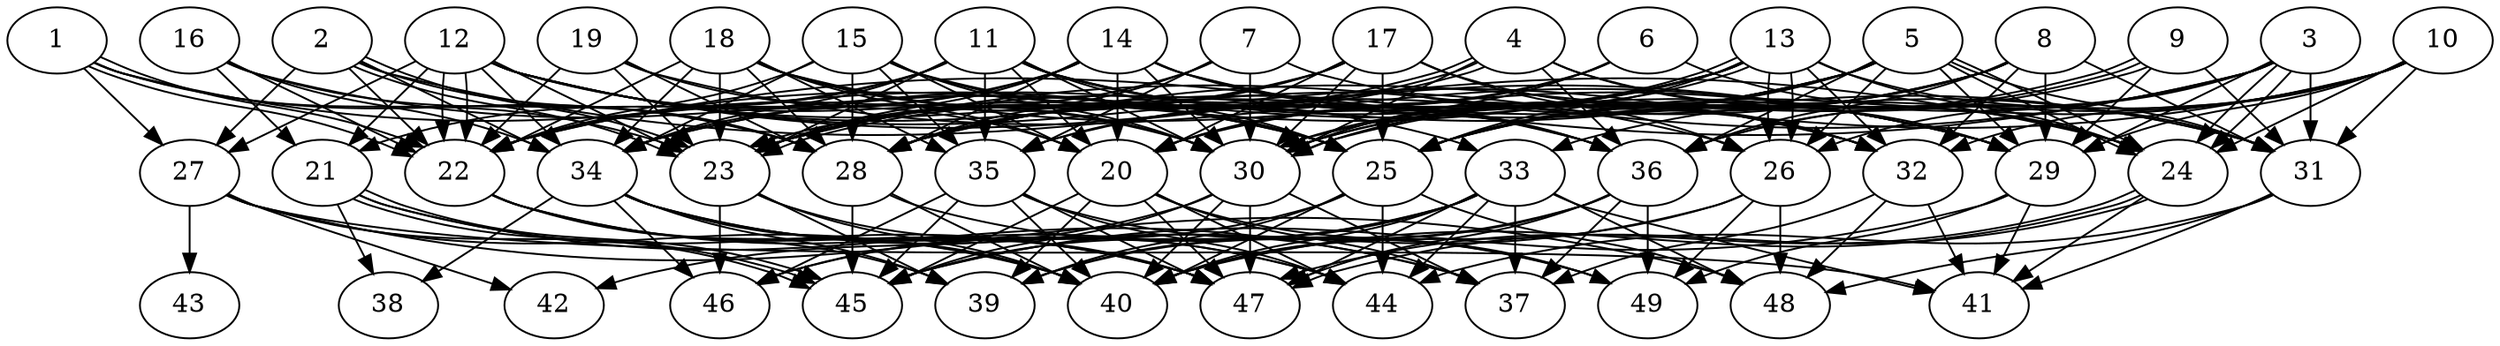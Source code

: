 // DAG (tier=3-complex, mode=compute, n=49, ccr=0.452, fat=0.737, density=0.751, regular=0.395, jump=0.332, mindata=1048576, maxdata=16777216)
// DAG automatically generated by daggen at Sun Aug 24 16:33:34 2025
// /home/ermia/Project/Environments/daggen/bin/daggen --dot --ccr 0.452 --fat 0.737 --regular 0.395 --density 0.751 --jump 0.332 --mindata 1048576 --maxdata 16777216 -n 49 
digraph G {
  1 [size="337295679055112192", alpha="0.19", expect_size="168647839527556096"]
  1 -> 22 [size ="298476948684800"]
  1 -> 22 [size ="298476948684800"]
  1 -> 23 [size ="298476948684800"]
  1 -> 25 [size ="298476948684800"]
  1 -> 27 [size ="298476948684800"]
  1 -> 28 [size ="298476948684800"]
  2 [size="33438238946788856", alpha="0.05", expect_size="16719119473394428"]
  2 -> 22 [size ="13338901741568"]
  2 -> 23 [size ="13338901741568"]
  2 -> 23 [size ="13338901741568"]
  2 -> 24 [size ="13338901741568"]
  2 -> 27 [size ="13338901741568"]
  2 -> 28 [size ="13338901741568"]
  2 -> 34 [size ="13338901741568"]
  3 [size="41316031895818192", alpha="0.09", expect_size="20658015947909096"]
  3 -> 22 [size ="669997860913152"]
  3 -> 23 [size ="669997860913152"]
  3 -> 24 [size ="669997860913152"]
  3 -> 24 [size ="669997860913152"]
  3 -> 25 [size ="669997860913152"]
  3 -> 26 [size ="669997860913152"]
  3 -> 29 [size ="669997860913152"]
  3 -> 31 [size ="669997860913152"]
  3 -> 36 [size ="669997860913152"]
  4 [size="301529523485784960", alpha="0.15", expect_size="150764761742892480"]
  4 -> 23 [size ="181304670814208"]
  4 -> 23 [size ="181304670814208"]
  4 -> 24 [size ="181304670814208"]
  4 -> 28 [size ="181304670814208"]
  4 -> 29 [size ="181304670814208"]
  4 -> 30 [size ="181304670814208"]
  4 -> 36 [size ="181304670814208"]
  5 [size="100882126550970576", alpha="0.11", expect_size="50441063275485288"]
  5 -> 23 [size ="57363188940800"]
  5 -> 24 [size ="57363188940800"]
  5 -> 24 [size ="57363188940800"]
  5 -> 25 [size ="57363188940800"]
  5 -> 26 [size ="57363188940800"]
  5 -> 28 [size ="57363188940800"]
  5 -> 29 [size ="57363188940800"]
  5 -> 30 [size ="57363188940800"]
  5 -> 31 [size ="57363188940800"]
  5 -> 34 [size ="57363188940800"]
  5 -> 36 [size ="57363188940800"]
  6 [size="1347541381847172", alpha="0.13", expect_size="673770690923586"]
  6 -> 20 [size ="98748688498688"]
  6 -> 24 [size ="98748688498688"]
  6 -> 30 [size ="98748688498688"]
  6 -> 35 [size ="98748688498688"]
  7 [size="23094776879836480", alpha="0.07", expect_size="11547388439918240"]
  7 -> 23 [size ="10485122465792"]
  7 -> 28 [size ="10485122465792"]
  7 -> 30 [size ="10485122465792"]
  7 -> 31 [size ="10485122465792"]
  7 -> 35 [size ="10485122465792"]
  8 [size="14167848991494088", alpha="0.16", expect_size="7083924495747044"]
  8 -> 20 [size ="573998756790272"]
  8 -> 25 [size ="573998756790272"]
  8 -> 29 [size ="573998756790272"]
  8 -> 30 [size ="573998756790272"]
  8 -> 31 [size ="573998756790272"]
  8 -> 32 [size ="573998756790272"]
  8 -> 35 [size ="573998756790272"]
  8 -> 36 [size ="573998756790272"]
  9 [size="27899156419936952", alpha="0.12", expect_size="13949578209968476"]
  9 -> 25 [size ="886494671667200"]
  9 -> 29 [size ="886494671667200"]
  9 -> 30 [size ="886494671667200"]
  9 -> 30 [size ="886494671667200"]
  9 -> 31 [size ="886494671667200"]
  10 [size="21908441191285652", alpha="0.18", expect_size="10954220595642826"]
  10 -> 24 [size ="392695604314112"]
  10 -> 25 [size ="392695604314112"]
  10 -> 28 [size ="392695604314112"]
  10 -> 29 [size ="392695604314112"]
  10 -> 31 [size ="392695604314112"]
  10 -> 32 [size ="392695604314112"]
  10 -> 33 [size ="392695604314112"]
  10 -> 36 [size ="392695604314112"]
  11 [size="31885134558452596", alpha="0.01", expect_size="15942567279226298"]
  11 -> 20 [size ="1526786055733248"]
  11 -> 21 [size ="1526786055733248"]
  11 -> 22 [size ="1526786055733248"]
  11 -> 23 [size ="1526786055733248"]
  11 -> 25 [size ="1526786055733248"]
  11 -> 29 [size ="1526786055733248"]
  11 -> 30 [size ="1526786055733248"]
  11 -> 32 [size ="1526786055733248"]
  11 -> 34 [size ="1526786055733248"]
  11 -> 35 [size ="1526786055733248"]
  11 -> 36 [size ="1526786055733248"]
  12 [size="14138054589249014", alpha="0.17", expect_size="7069027294624507"]
  12 -> 21 [size ="1341305074483200"]
  12 -> 22 [size ="1341305074483200"]
  12 -> 22 [size ="1341305074483200"]
  12 -> 23 [size ="1341305074483200"]
  12 -> 25 [size ="1341305074483200"]
  12 -> 26 [size ="1341305074483200"]
  12 -> 27 [size ="1341305074483200"]
  12 -> 29 [size ="1341305074483200"]
  12 -> 30 [size ="1341305074483200"]
  12 -> 32 [size ="1341305074483200"]
  12 -> 34 [size ="1341305074483200"]
  12 -> 36 [size ="1341305074483200"]
  13 [size="1360511011111424753664", alpha="0.16", expect_size="680255505555712376832"]
  13 -> 20 [size ="982256009084928"]
  13 -> 22 [size ="982256009084928"]
  13 -> 24 [size ="982256009084928"]
  13 -> 25 [size ="982256009084928"]
  13 -> 26 [size ="982256009084928"]
  13 -> 26 [size ="982256009084928"]
  13 -> 28 [size ="982256009084928"]
  13 -> 30 [size ="982256009084928"]
  13 -> 30 [size ="982256009084928"]
  13 -> 31 [size ="982256009084928"]
  13 -> 32 [size ="982256009084928"]
  13 -> 34 [size ="982256009084928"]
  14 [size="4368552175903409664", alpha="0.16", expect_size="2184276087951704832"]
  14 -> 20 [size ="1498400214220800"]
  14 -> 22 [size ="1498400214220800"]
  14 -> 23 [size ="1498400214220800"]
  14 -> 28 [size ="1498400214220800"]
  14 -> 30 [size ="1498400214220800"]
  14 -> 31 [size ="1498400214220800"]
  14 -> 32 [size ="1498400214220800"]
  14 -> 34 [size ="1498400214220800"]
  14 -> 36 [size ="1498400214220800"]
  15 [size="2441614685372416000000", alpha="0.05", expect_size="1220807342686208000000"]
  15 -> 20 [size ="1450579066880000"]
  15 -> 22 [size ="1450579066880000"]
  15 -> 25 [size ="1450579066880000"]
  15 -> 28 [size ="1450579066880000"]
  15 -> 30 [size ="1450579066880000"]
  15 -> 34 [size ="1450579066880000"]
  15 -> 35 [size ="1450579066880000"]
  15 -> 36 [size ="1450579066880000"]
  16 [size="13131347419230336", alpha="0.02", expect_size="6565673709615168"]
  16 -> 21 [size ="629689987104768"]
  16 -> 22 [size ="629689987104768"]
  16 -> 25 [size ="629689987104768"]
  16 -> 28 [size ="629689987104768"]
  16 -> 34 [size ="629689987104768"]
  17 [size="53509422095384552", alpha="0.01", expect_size="26754711047692276"]
  17 -> 20 [size ="1012623843786752"]
  17 -> 22 [size ="1012623843786752"]
  17 -> 23 [size ="1012623843786752"]
  17 -> 25 [size ="1012623843786752"]
  17 -> 26 [size ="1012623843786752"]
  17 -> 28 [size ="1012623843786752"]
  17 -> 30 [size ="1012623843786752"]
  17 -> 32 [size ="1012623843786752"]
  18 [size="2008743329863585280", alpha="0.09", expect_size="1004371664931792640"]
  18 -> 20 [size ="1028166860668928"]
  18 -> 22 [size ="1028166860668928"]
  18 -> 23 [size ="1028166860668928"]
  18 -> 28 [size ="1028166860668928"]
  18 -> 29 [size ="1028166860668928"]
  18 -> 30 [size ="1028166860668928"]
  18 -> 33 [size ="1028166860668928"]
  18 -> 34 [size ="1028166860668928"]
  18 -> 35 [size ="1028166860668928"]
  19 [size="1698955763273998848", alpha="0.12", expect_size="849477881636999424"]
  19 -> 20 [size ="1596832006275072"]
  19 -> 22 [size ="1596832006275072"]
  19 -> 23 [size ="1596832006275072"]
  19 -> 28 [size ="1596832006275072"]
  19 -> 29 [size ="1596832006275072"]
  20 [size="195622696447813615616", alpha="0.19", expect_size="97811348223906807808"]
  20 -> 37 [size ="269589401305088"]
  20 -> 39 [size ="269589401305088"]
  20 -> 44 [size ="269589401305088"]
  20 -> 45 [size ="269589401305088"]
  20 -> 47 [size ="269589401305088"]
  20 -> 49 [size ="269589401305088"]
  21 [size="4690445107836645015552", alpha="0.16", expect_size="2345222553918322507776"]
  21 -> 37 [size ="2241640815132672"]
  21 -> 38 [size ="2241640815132672"]
  21 -> 45 [size ="2241640815132672"]
  21 -> 45 [size ="2241640815132672"]
  21 -> 47 [size ="2241640815132672"]
  22 [size="1300846322346076928", alpha="0.12", expect_size="650423161173038464"]
  22 -> 39 [size ="1536534247374848"]
  22 -> 40 [size ="1536534247374848"]
  22 -> 44 [size ="1536534247374848"]
  22 -> 47 [size ="1536534247374848"]
  23 [size="889561149664570880", alpha="0.17", expect_size="444780574832285440"]
  23 -> 39 [size ="386521421053952"]
  23 -> 40 [size ="386521421053952"]
  23 -> 46 [size ="386521421053952"]
  23 -> 47 [size ="386521421053952"]
  24 [size="4600641454715135066112", alpha="0.13", expect_size="2300320727357567533056"]
  24 -> 40 [size ="2212936298790912"]
  24 -> 41 [size ="2212936298790912"]
  24 -> 47 [size ="2212936298790912"]
  24 -> 47 [size ="2212936298790912"]
  25 [size="1902670798066521473024", alpha="0.08", expect_size="951335399033260736512"]
  25 -> 39 [size ="1228379109982208"]
  25 -> 40 [size ="1228379109982208"]
  25 -> 44 [size ="1228379109982208"]
  25 -> 46 [size ="1228379109982208"]
  25 -> 48 [size ="1228379109982208"]
  26 [size="180305436580157325312", alpha="0.02", expect_size="90152718290078662656"]
  26 -> 40 [size ="255326486003712"]
  26 -> 45 [size ="255326486003712"]
  26 -> 48 [size ="255326486003712"]
  26 -> 49 [size ="255326486003712"]
  27 [size="45894067585960080", alpha="0.03", expect_size="22947033792980040"]
  27 -> 40 [size ="1646751874285568"]
  27 -> 41 [size ="1646751874285568"]
  27 -> 42 [size ="1646751874285568"]
  27 -> 43 [size ="1646751874285568"]
  27 -> 45 [size ="1646751874285568"]
  27 -> 48 [size ="1646751874285568"]
  28 [size="809123372786429824", alpha="0.13", expect_size="404561686393214912"]
  28 -> 40 [size ="1015759899721728"]
  28 -> 45 [size ="1015759899721728"]
  28 -> 49 [size ="1015759899721728"]
  29 [size="32770024861462368", alpha="0.17", expect_size="16385012430731184"]
  29 -> 41 [size ="14860930777088"]
  29 -> 45 [size ="14860930777088"]
  29 -> 49 [size ="14860930777088"]
  30 [size="4709407987044519510016", alpha="0.07", expect_size="2354703993522259755008"]
  30 -> 37 [size ="2247678532517888"]
  30 -> 40 [size ="2247678532517888"]
  30 -> 42 [size ="2247678532517888"]
  30 -> 45 [size ="2247678532517888"]
  30 -> 47 [size ="2247678532517888"]
  31 [size="1850362368599109376", alpha="0.16", expect_size="925181184299554688"]
  31 -> 41 [size ="1557952276201472"]
  31 -> 44 [size ="1557952276201472"]
  31 -> 48 [size ="1557952276201472"]
  32 [size="150709240558614528", alpha="0.19", expect_size="75354620279307264"]
  32 -> 37 [size ="167611937587200"]
  32 -> 41 [size ="167611937587200"]
  32 -> 48 [size ="167611937587200"]
  33 [size="3636213812718114701312", alpha="0.04", expect_size="1818106906359057350656"]
  33 -> 37 [size ="1891717414387712"]
  33 -> 39 [size ="1891717414387712"]
  33 -> 40 [size ="1891717414387712"]
  33 -> 41 [size ="1891717414387712"]
  33 -> 44 [size ="1891717414387712"]
  33 -> 45 [size ="1891717414387712"]
  33 -> 46 [size ="1891717414387712"]
  33 -> 47 [size ="1891717414387712"]
  33 -> 48 [size ="1891717414387712"]
  34 [size="950316321860232704", alpha="0.11", expect_size="475158160930116352"]
  34 -> 37 [size ="1181729725349888"]
  34 -> 38 [size ="1181729725349888"]
  34 -> 39 [size ="1181729725349888"]
  34 -> 40 [size ="1181729725349888"]
  34 -> 44 [size ="1181729725349888"]
  34 -> 46 [size ="1181729725349888"]
  34 -> 47 [size ="1181729725349888"]
  35 [size="6905469832743969", alpha="0.03", expect_size="3452734916371984"]
  35 -> 40 [size ="674202701004800"]
  35 -> 44 [size ="674202701004800"]
  35 -> 45 [size ="674202701004800"]
  35 -> 46 [size ="674202701004800"]
  35 -> 47 [size ="674202701004800"]
  35 -> 49 [size ="674202701004800"]
  36 [size="74437396452698226688", alpha="0.04", expect_size="37218698226349113344"]
  36 -> 37 [size ="141563330035712"]
  36 -> 39 [size ="141563330035712"]
  36 -> 40 [size ="141563330035712"]
  36 -> 47 [size ="141563330035712"]
  36 -> 49 [size ="141563330035712"]
  37 [size="20655308775874896", alpha="0.12", expect_size="10327654387937448"]
  38 [size="228696367782063767552", alpha="0.03", expect_size="114348183891031883776"]
  39 [size="1470533828439034368", alpha="0.00", expect_size="735266914219517184"]
  40 [size="16311119826595714", alpha="0.07", expect_size="8155559913297857"]
  41 [size="795876364648448000000", alpha="0.05", expect_size="397938182324224000000"]
  42 [size="1414560525632993280", alpha="0.19", expect_size="707280262816496640"]
  43 [size="3899475873126378635264", alpha="0.03", expect_size="1949737936563189317632"]
  44 [size="13527233845781612", alpha="0.18", expect_size="6763616922890806"]
  45 [size="210348569598022656", alpha="0.11", expect_size="105174284799011328"]
  46 [size="3569791814074368000000", alpha="0.14", expect_size="1784895907037184000000"]
  47 [size="2406517074030820864", alpha="0.03", expect_size="1203258537015410432"]
  48 [size="4195092529152000000", alpha="0.11", expect_size="2097546264576000000"]
  49 [size="27910860156911992", alpha="0.09", expect_size="13955430078455996"]
}